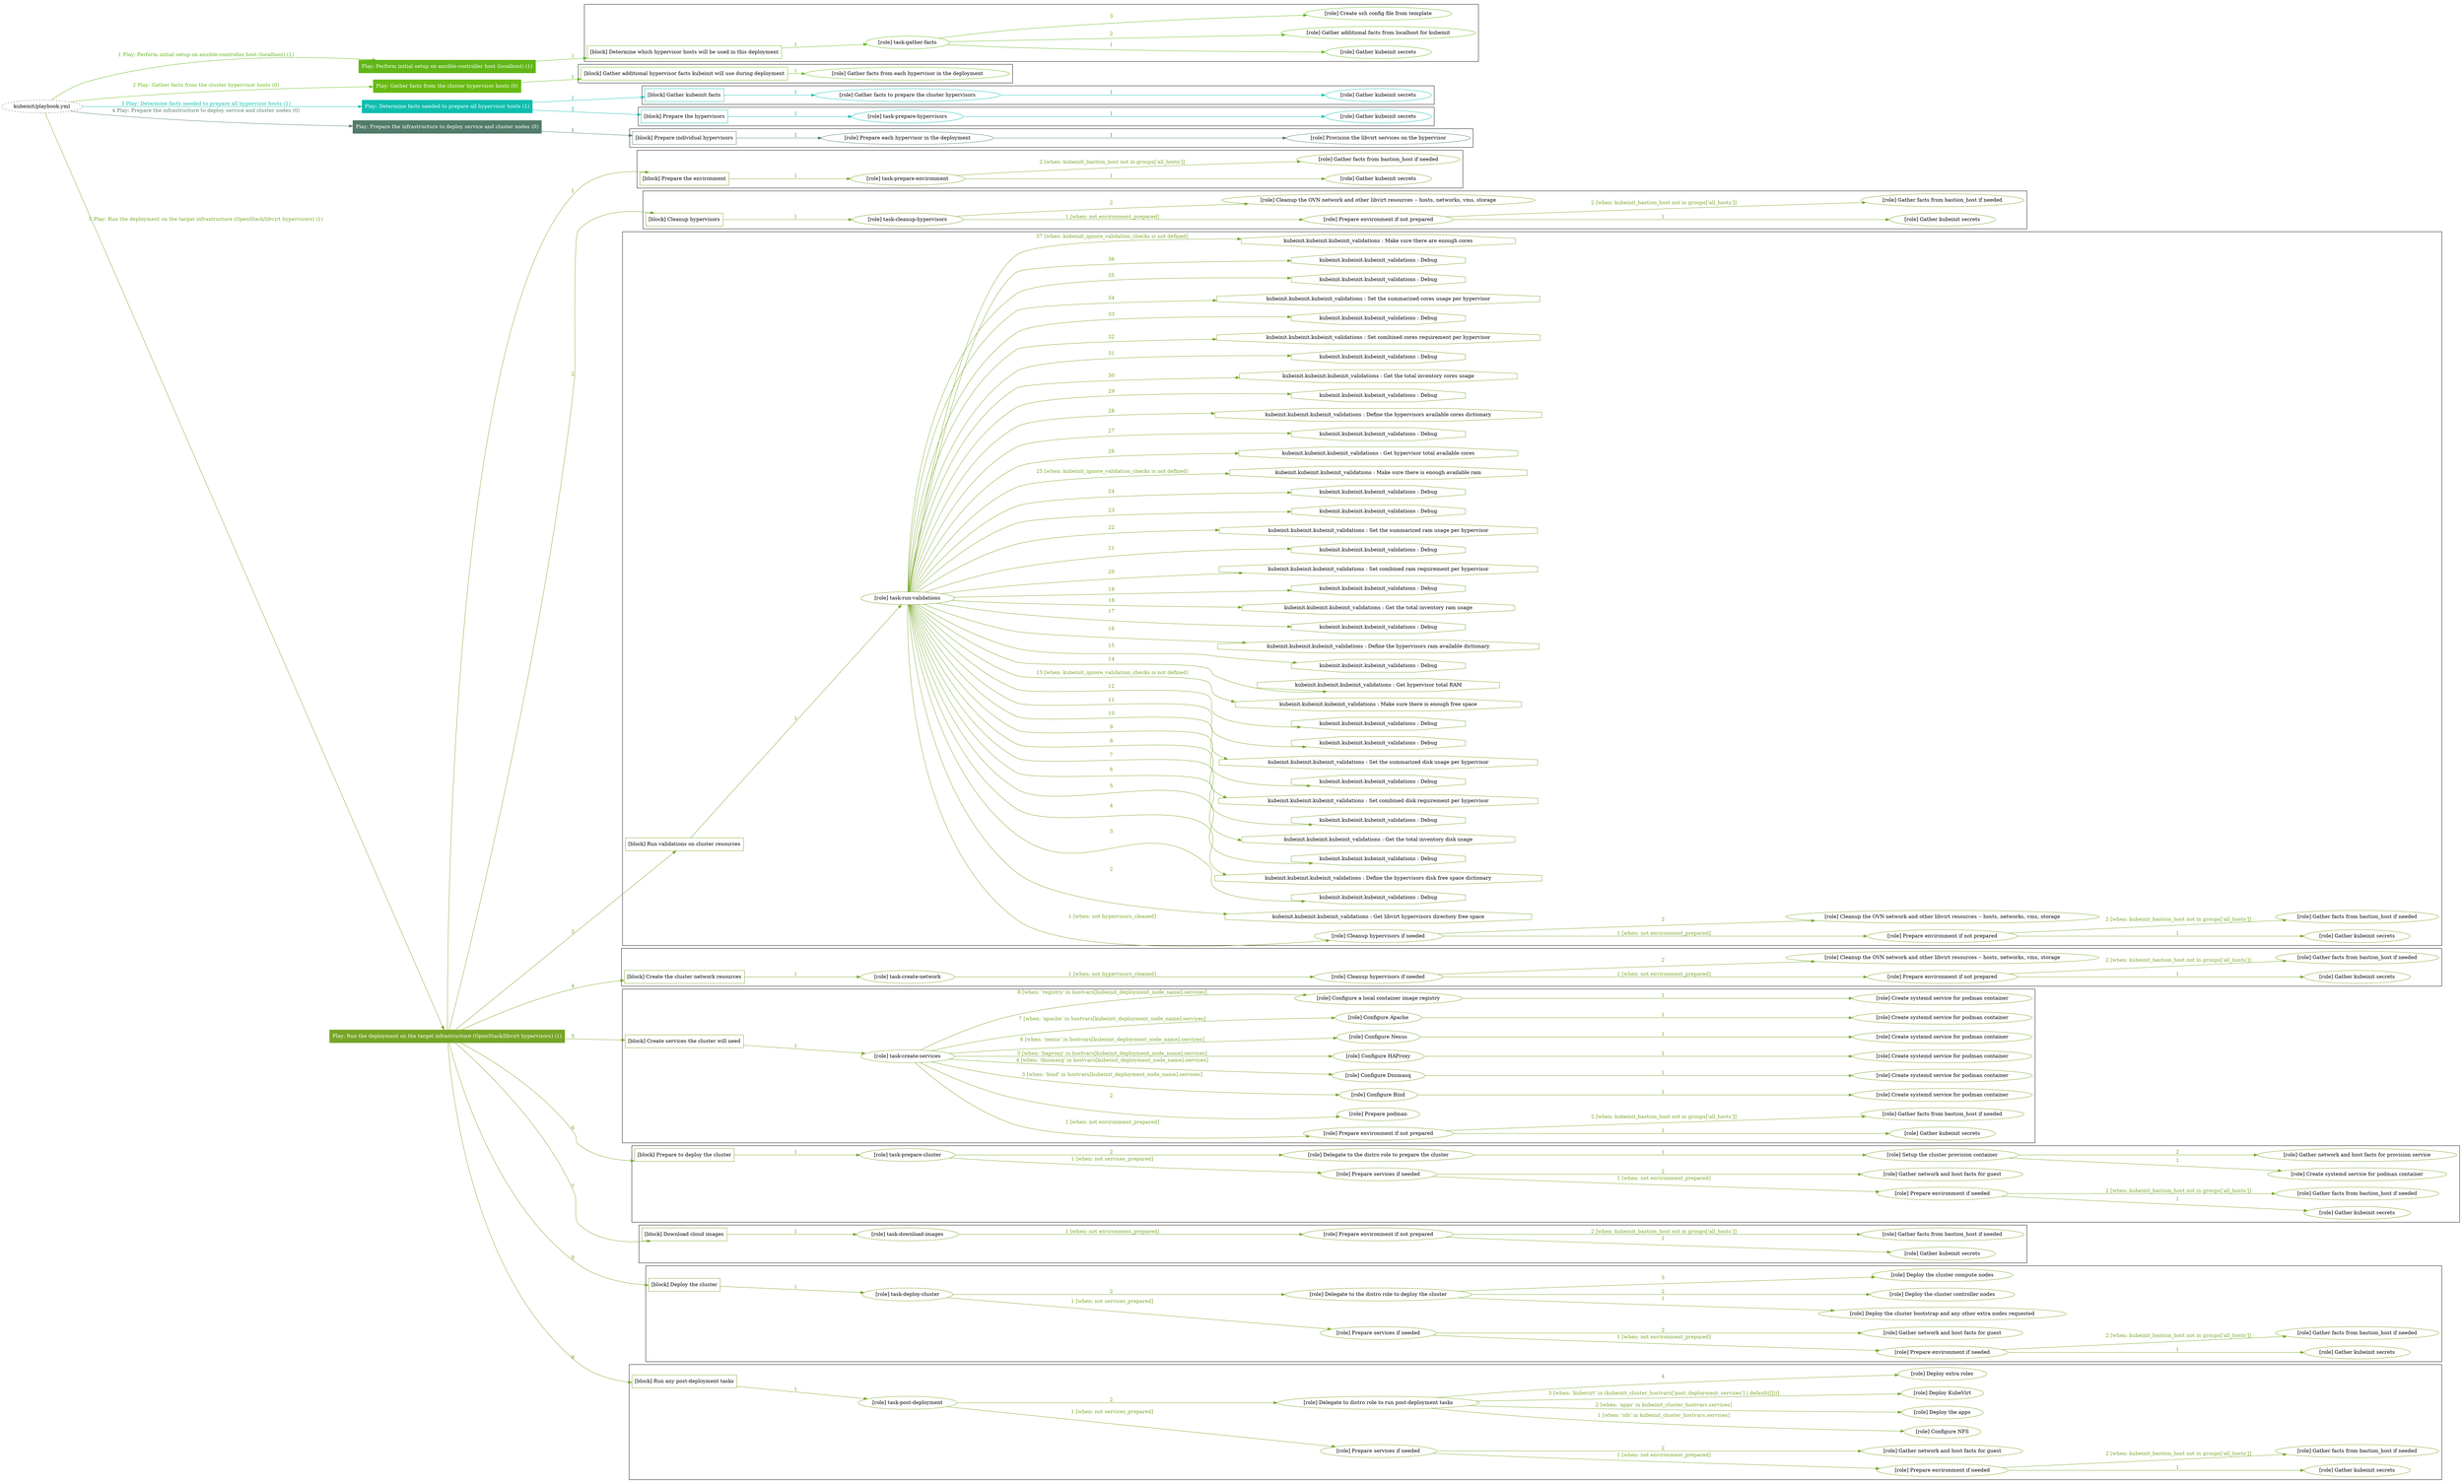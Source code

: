 digraph {
	graph [concentrate=true ordering=in rankdir=LR ratio=fill]
	edge [esep=5 sep=10]
	"kubeinit/playbook.yml" [URL="/home/runner/work/kubeinit/kubeinit/kubeinit/playbook.yml" id=playbook_32b0f70b style=dotted]
	"kubeinit/playbook.yml" -> play_ee72e627 [label="1 Play: Perform initial setup on ansible-controller host (localhost) (1)" color="#60b616" fontcolor="#60b616" id=edge_play_ee72e627 labeltooltip="1 Play: Perform initial setup on ansible-controller host (localhost) (1)" tooltip="1 Play: Perform initial setup on ansible-controller host (localhost) (1)"]
	subgraph "Play: Perform initial setup on ansible-controller host (localhost) (1)" {
		play_ee72e627 [label="Play: Perform initial setup on ansible-controller host (localhost) (1)" URL="/home/runner/work/kubeinit/kubeinit/kubeinit/playbook.yml" color="#60b616" fontcolor="#ffffff" id=play_ee72e627 shape=box style=filled tooltip=localhost]
		play_ee72e627 -> block_195866eb [label=1 color="#60b616" fontcolor="#60b616" id=edge_block_195866eb labeltooltip=1 tooltip=1]
		subgraph cluster_block_195866eb {
			block_195866eb [label="[block] Determine which hypervisor hosts will be used in this deployment" URL="/home/runner/work/kubeinit/kubeinit/kubeinit/playbook.yml" color="#60b616" id=block_195866eb labeltooltip="Determine which hypervisor hosts will be used in this deployment" shape=box tooltip="Determine which hypervisor hosts will be used in this deployment"]
			block_195866eb -> role_5d88f747 [label="1 " color="#60b616" fontcolor="#60b616" id=edge_role_5d88f747 labeltooltip="1 " tooltip="1 "]
			subgraph "task-gather-facts" {
				role_5d88f747 [label="[role] task-gather-facts" URL="/home/runner/work/kubeinit/kubeinit/kubeinit/playbook.yml" color="#60b616" id=role_5d88f747 tooltip="task-gather-facts"]
				role_5d88f747 -> role_9402c8bc [label="1 " color="#60b616" fontcolor="#60b616" id=edge_role_9402c8bc labeltooltip="1 " tooltip="1 "]
				subgraph "Gather kubeinit secrets" {
					role_9402c8bc [label="[role] Gather kubeinit secrets" URL="/home/runner/.ansible/collections/ansible_collections/kubeinit/kubeinit/roles/kubeinit_prepare/tasks/build_hypervisors_group.yml" color="#60b616" id=role_9402c8bc tooltip="Gather kubeinit secrets"]
				}
				role_5d88f747 -> role_2395a51e [label="2 " color="#60b616" fontcolor="#60b616" id=edge_role_2395a51e labeltooltip="2 " tooltip="2 "]
				subgraph "Gather additional facts from localhost for kubeinit" {
					role_2395a51e [label="[role] Gather additional facts from localhost for kubeinit" URL="/home/runner/.ansible/collections/ansible_collections/kubeinit/kubeinit/roles/kubeinit_prepare/tasks/build_hypervisors_group.yml" color="#60b616" id=role_2395a51e tooltip="Gather additional facts from localhost for kubeinit"]
				}
				role_5d88f747 -> role_20facc79 [label="3 " color="#60b616" fontcolor="#60b616" id=edge_role_20facc79 labeltooltip="3 " tooltip="3 "]
				subgraph "Create ssh config file from template" {
					role_20facc79 [label="[role] Create ssh config file from template" URL="/home/runner/.ansible/collections/ansible_collections/kubeinit/kubeinit/roles/kubeinit_prepare/tasks/build_hypervisors_group.yml" color="#60b616" id=role_20facc79 tooltip="Create ssh config file from template"]
				}
			}
		}
	}
	"kubeinit/playbook.yml" -> play_3abda5c5 [label="2 Play: Gather facts from the cluster hypervisor hosts (0)" color="#67ba12" fontcolor="#67ba12" id=edge_play_3abda5c5 labeltooltip="2 Play: Gather facts from the cluster hypervisor hosts (0)" tooltip="2 Play: Gather facts from the cluster hypervisor hosts (0)"]
	subgraph "Play: Gather facts from the cluster hypervisor hosts (0)" {
		play_3abda5c5 [label="Play: Gather facts from the cluster hypervisor hosts (0)" URL="/home/runner/work/kubeinit/kubeinit/kubeinit/playbook.yml" color="#67ba12" fontcolor="#ffffff" id=play_3abda5c5 shape=box style=filled tooltip="Play: Gather facts from the cluster hypervisor hosts (0)"]
		play_3abda5c5 -> block_48e00d91 [label=1 color="#67ba12" fontcolor="#67ba12" id=edge_block_48e00d91 labeltooltip=1 tooltip=1]
		subgraph cluster_block_48e00d91 {
			block_48e00d91 [label="[block] Gather additional hypervisor facts kubeinit will use during deployment" URL="/home/runner/work/kubeinit/kubeinit/kubeinit/playbook.yml" color="#67ba12" id=block_48e00d91 labeltooltip="Gather additional hypervisor facts kubeinit will use during deployment" shape=box tooltip="Gather additional hypervisor facts kubeinit will use during deployment"]
			block_48e00d91 -> role_d74d8a8f [label="1 " color="#67ba12" fontcolor="#67ba12" id=edge_role_d74d8a8f labeltooltip="1 " tooltip="1 "]
			subgraph "Gather facts from each hypervisor in the deployment" {
				role_d74d8a8f [label="[role] Gather facts from each hypervisor in the deployment" URL="/home/runner/work/kubeinit/kubeinit/kubeinit/playbook.yml" color="#67ba12" id=role_d74d8a8f tooltip="Gather facts from each hypervisor in the deployment"]
			}
		}
	}
	"kubeinit/playbook.yml" -> play_123112cf [label="3 Play: Determine facts needed to prepare all hypervisor hosts (1)" color="#0ebeaf" fontcolor="#0ebeaf" id=edge_play_123112cf labeltooltip="3 Play: Determine facts needed to prepare all hypervisor hosts (1)" tooltip="3 Play: Determine facts needed to prepare all hypervisor hosts (1)"]
	subgraph "Play: Determine facts needed to prepare all hypervisor hosts (1)" {
		play_123112cf [label="Play: Determine facts needed to prepare all hypervisor hosts (1)" URL="/home/runner/work/kubeinit/kubeinit/kubeinit/playbook.yml" color="#0ebeaf" fontcolor="#ffffff" id=play_123112cf shape=box style=filled tooltip=localhost]
		play_123112cf -> block_9b283ec7 [label=1 color="#0ebeaf" fontcolor="#0ebeaf" id=edge_block_9b283ec7 labeltooltip=1 tooltip=1]
		subgraph cluster_block_9b283ec7 {
			block_9b283ec7 [label="[block] Gather kubeinit facts" URL="/home/runner/work/kubeinit/kubeinit/kubeinit/playbook.yml" color="#0ebeaf" id=block_9b283ec7 labeltooltip="Gather kubeinit facts" shape=box tooltip="Gather kubeinit facts"]
			block_9b283ec7 -> role_2d6b9647 [label="1 " color="#0ebeaf" fontcolor="#0ebeaf" id=edge_role_2d6b9647 labeltooltip="1 " tooltip="1 "]
			subgraph "Gather facts to prepare the cluster hypervisors" {
				role_2d6b9647 [label="[role] Gather facts to prepare the cluster hypervisors" URL="/home/runner/work/kubeinit/kubeinit/kubeinit/playbook.yml" color="#0ebeaf" id=role_2d6b9647 tooltip="Gather facts to prepare the cluster hypervisors"]
				role_2d6b9647 -> role_d6d28164 [label="1 " color="#0ebeaf" fontcolor="#0ebeaf" id=edge_role_d6d28164 labeltooltip="1 " tooltip="1 "]
				subgraph "Gather kubeinit secrets" {
					role_d6d28164 [label="[role] Gather kubeinit secrets" URL="/home/runner/.ansible/collections/ansible_collections/kubeinit/kubeinit/roles/kubeinit_prepare/tasks/gather_kubeinit_facts.yml" color="#0ebeaf" id=role_d6d28164 tooltip="Gather kubeinit secrets"]
				}
			}
		}
		play_123112cf -> block_2c1d1f37 [label=2 color="#0ebeaf" fontcolor="#0ebeaf" id=edge_block_2c1d1f37 labeltooltip=2 tooltip=2]
		subgraph cluster_block_2c1d1f37 {
			block_2c1d1f37 [label="[block] Prepare the hypervisors" URL="/home/runner/work/kubeinit/kubeinit/kubeinit/playbook.yml" color="#0ebeaf" id=block_2c1d1f37 labeltooltip="Prepare the hypervisors" shape=box tooltip="Prepare the hypervisors"]
			block_2c1d1f37 -> role_5e07098d [label="1 " color="#0ebeaf" fontcolor="#0ebeaf" id=edge_role_5e07098d labeltooltip="1 " tooltip="1 "]
			subgraph "task-prepare-hypervisors" {
				role_5e07098d [label="[role] task-prepare-hypervisors" URL="/home/runner/work/kubeinit/kubeinit/kubeinit/playbook.yml" color="#0ebeaf" id=role_5e07098d tooltip="task-prepare-hypervisors"]
				role_5e07098d -> role_0f10d3b8 [label="1 " color="#0ebeaf" fontcolor="#0ebeaf" id=edge_role_0f10d3b8 labeltooltip="1 " tooltip="1 "]
				subgraph "Gather kubeinit secrets" {
					role_0f10d3b8 [label="[role] Gather kubeinit secrets" URL="/home/runner/.ansible/collections/ansible_collections/kubeinit/kubeinit/roles/kubeinit_prepare/tasks/gather_kubeinit_facts.yml" color="#0ebeaf" id=role_0f10d3b8 tooltip="Gather kubeinit secrets"]
				}
			}
		}
	}
	"kubeinit/playbook.yml" -> play_598d13cc [label="4 Play: Prepare the infrastructure to deploy service and cluster nodes (0)" color="#517b6a" fontcolor="#517b6a" id=edge_play_598d13cc labeltooltip="4 Play: Prepare the infrastructure to deploy service and cluster nodes (0)" tooltip="4 Play: Prepare the infrastructure to deploy service and cluster nodes (0)"]
	subgraph "Play: Prepare the infrastructure to deploy service and cluster nodes (0)" {
		play_598d13cc [label="Play: Prepare the infrastructure to deploy service and cluster nodes (0)" URL="/home/runner/work/kubeinit/kubeinit/kubeinit/playbook.yml" color="#517b6a" fontcolor="#ffffff" id=play_598d13cc shape=box style=filled tooltip="Play: Prepare the infrastructure to deploy service and cluster nodes (0)"]
		play_598d13cc -> block_8705ec58 [label=1 color="#517b6a" fontcolor="#517b6a" id=edge_block_8705ec58 labeltooltip=1 tooltip=1]
		subgraph cluster_block_8705ec58 {
			block_8705ec58 [label="[block] Prepare individual hypervisors" URL="/home/runner/work/kubeinit/kubeinit/kubeinit/playbook.yml" color="#517b6a" id=block_8705ec58 labeltooltip="Prepare individual hypervisors" shape=box tooltip="Prepare individual hypervisors"]
			block_8705ec58 -> role_614a16ae [label="1 " color="#517b6a" fontcolor="#517b6a" id=edge_role_614a16ae labeltooltip="1 " tooltip="1 "]
			subgraph "Prepare each hypervisor in the deployment" {
				role_614a16ae [label="[role] Prepare each hypervisor in the deployment" URL="/home/runner/work/kubeinit/kubeinit/kubeinit/playbook.yml" color="#517b6a" id=role_614a16ae tooltip="Prepare each hypervisor in the deployment"]
				role_614a16ae -> role_0bffa81b [label="1 " color="#517b6a" fontcolor="#517b6a" id=edge_role_0bffa81b labeltooltip="1 " tooltip="1 "]
				subgraph "Provision the libvirt services on the hypervisor" {
					role_0bffa81b [label="[role] Provision the libvirt services on the hypervisor" URL="/home/runner/.ansible/collections/ansible_collections/kubeinit/kubeinit/roles/kubeinit_prepare/tasks/prepare_hypervisor.yml" color="#517b6a" id=role_0bffa81b tooltip="Provision the libvirt services on the hypervisor"]
				}
			}
		}
	}
	"kubeinit/playbook.yml" -> play_2b3cb538 [label="5 Play: Run the deployment on the target infrastructure (OpenStack/libvirt hypervisors) (1)" color="#77a527" fontcolor="#77a527" id=edge_play_2b3cb538 labeltooltip="5 Play: Run the deployment on the target infrastructure (OpenStack/libvirt hypervisors) (1)" tooltip="5 Play: Run the deployment on the target infrastructure (OpenStack/libvirt hypervisors) (1)"]
	subgraph "Play: Run the deployment on the target infrastructure (OpenStack/libvirt hypervisors) (1)" {
		play_2b3cb538 [label="Play: Run the deployment on the target infrastructure (OpenStack/libvirt hypervisors) (1)" URL="/home/runner/work/kubeinit/kubeinit/kubeinit/playbook.yml" color="#77a527" fontcolor="#ffffff" id=play_2b3cb538 shape=box style=filled tooltip=localhost]
		play_2b3cb538 -> block_50c84f80 [label=1 color="#77a527" fontcolor="#77a527" id=edge_block_50c84f80 labeltooltip=1 tooltip=1]
		subgraph cluster_block_50c84f80 {
			block_50c84f80 [label="[block] Prepare the environment" URL="/home/runner/work/kubeinit/kubeinit/kubeinit/playbook.yml" color="#77a527" id=block_50c84f80 labeltooltip="Prepare the environment" shape=box tooltip="Prepare the environment"]
			block_50c84f80 -> role_f64ebdb1 [label="1 " color="#77a527" fontcolor="#77a527" id=edge_role_f64ebdb1 labeltooltip="1 " tooltip="1 "]
			subgraph "task-prepare-environment" {
				role_f64ebdb1 [label="[role] task-prepare-environment" URL="/home/runner/work/kubeinit/kubeinit/kubeinit/playbook.yml" color="#77a527" id=role_f64ebdb1 tooltip="task-prepare-environment"]
				role_f64ebdb1 -> role_601c96bc [label="1 " color="#77a527" fontcolor="#77a527" id=edge_role_601c96bc labeltooltip="1 " tooltip="1 "]
				subgraph "Gather kubeinit secrets" {
					role_601c96bc [label="[role] Gather kubeinit secrets" URL="/home/runner/.ansible/collections/ansible_collections/kubeinit/kubeinit/roles/kubeinit_prepare/tasks/gather_kubeinit_facts.yml" color="#77a527" id=role_601c96bc tooltip="Gather kubeinit secrets"]
				}
				role_f64ebdb1 -> role_5e684fe0 [label="2 [when: kubeinit_bastion_host not in groups['all_hosts']]" color="#77a527" fontcolor="#77a527" id=edge_role_5e684fe0 labeltooltip="2 [when: kubeinit_bastion_host not in groups['all_hosts']]" tooltip="2 [when: kubeinit_bastion_host not in groups['all_hosts']]"]
				subgraph "Gather facts from bastion_host if needed" {
					role_5e684fe0 [label="[role] Gather facts from bastion_host if needed" URL="/home/runner/.ansible/collections/ansible_collections/kubeinit/kubeinit/roles/kubeinit_prepare/tasks/main.yml" color="#77a527" id=role_5e684fe0 tooltip="Gather facts from bastion_host if needed"]
				}
			}
		}
		play_2b3cb538 -> block_42ac0048 [label=2 color="#77a527" fontcolor="#77a527" id=edge_block_42ac0048 labeltooltip=2 tooltip=2]
		subgraph cluster_block_42ac0048 {
			block_42ac0048 [label="[block] Cleanup hypervisors" URL="/home/runner/work/kubeinit/kubeinit/kubeinit/playbook.yml" color="#77a527" id=block_42ac0048 labeltooltip="Cleanup hypervisors" shape=box tooltip="Cleanup hypervisors"]
			block_42ac0048 -> role_4bbfeb10 [label="1 " color="#77a527" fontcolor="#77a527" id=edge_role_4bbfeb10 labeltooltip="1 " tooltip="1 "]
			subgraph "task-cleanup-hypervisors" {
				role_4bbfeb10 [label="[role] task-cleanup-hypervisors" URL="/home/runner/work/kubeinit/kubeinit/kubeinit/playbook.yml" color="#77a527" id=role_4bbfeb10 tooltip="task-cleanup-hypervisors"]
				role_4bbfeb10 -> role_ce13f859 [label="1 [when: not environment_prepared]" color="#77a527" fontcolor="#77a527" id=edge_role_ce13f859 labeltooltip="1 [when: not environment_prepared]" tooltip="1 [when: not environment_prepared]"]
				subgraph "Prepare environment if not prepared" {
					role_ce13f859 [label="[role] Prepare environment if not prepared" URL="/home/runner/.ansible/collections/ansible_collections/kubeinit/kubeinit/roles/kubeinit_libvirt/tasks/cleanup_hypervisors.yml" color="#77a527" id=role_ce13f859 tooltip="Prepare environment if not prepared"]
					role_ce13f859 -> role_f0156ae8 [label="1 " color="#77a527" fontcolor="#77a527" id=edge_role_f0156ae8 labeltooltip="1 " tooltip="1 "]
					subgraph "Gather kubeinit secrets" {
						role_f0156ae8 [label="[role] Gather kubeinit secrets" URL="/home/runner/.ansible/collections/ansible_collections/kubeinit/kubeinit/roles/kubeinit_prepare/tasks/gather_kubeinit_facts.yml" color="#77a527" id=role_f0156ae8 tooltip="Gather kubeinit secrets"]
					}
					role_ce13f859 -> role_6089ca70 [label="2 [when: kubeinit_bastion_host not in groups['all_hosts']]" color="#77a527" fontcolor="#77a527" id=edge_role_6089ca70 labeltooltip="2 [when: kubeinit_bastion_host not in groups['all_hosts']]" tooltip="2 [when: kubeinit_bastion_host not in groups['all_hosts']]"]
					subgraph "Gather facts from bastion_host if needed" {
						role_6089ca70 [label="[role] Gather facts from bastion_host if needed" URL="/home/runner/.ansible/collections/ansible_collections/kubeinit/kubeinit/roles/kubeinit_prepare/tasks/main.yml" color="#77a527" id=role_6089ca70 tooltip="Gather facts from bastion_host if needed"]
					}
				}
				role_4bbfeb10 -> role_87b16a79 [label="2 " color="#77a527" fontcolor="#77a527" id=edge_role_87b16a79 labeltooltip="2 " tooltip="2 "]
				subgraph "Cleanup the OVN network and other libvirt resources -- hosts, networks, vms, storage" {
					role_87b16a79 [label="[role] Cleanup the OVN network and other libvirt resources -- hosts, networks, vms, storage" URL="/home/runner/.ansible/collections/ansible_collections/kubeinit/kubeinit/roles/kubeinit_libvirt/tasks/cleanup_hypervisors.yml" color="#77a527" id=role_87b16a79 tooltip="Cleanup the OVN network and other libvirt resources -- hosts, networks, vms, storage"]
				}
			}
		}
		play_2b3cb538 -> block_24a52c37 [label=3 color="#77a527" fontcolor="#77a527" id=edge_block_24a52c37 labeltooltip=3 tooltip=3]
		subgraph cluster_block_24a52c37 {
			block_24a52c37 [label="[block] Run validations on cluster resources" URL="/home/runner/work/kubeinit/kubeinit/kubeinit/playbook.yml" color="#77a527" id=block_24a52c37 labeltooltip="Run validations on cluster resources" shape=box tooltip="Run validations on cluster resources"]
			block_24a52c37 -> role_36217162 [label="1 " color="#77a527" fontcolor="#77a527" id=edge_role_36217162 labeltooltip="1 " tooltip="1 "]
			subgraph "task-run-validations" {
				role_36217162 [label="[role] task-run-validations" URL="/home/runner/work/kubeinit/kubeinit/kubeinit/playbook.yml" color="#77a527" id=role_36217162 tooltip="task-run-validations"]
				role_36217162 -> role_ce7d66fa [label="1 [when: not hypervisors_cleaned]" color="#77a527" fontcolor="#77a527" id=edge_role_ce7d66fa labeltooltip="1 [when: not hypervisors_cleaned]" tooltip="1 [when: not hypervisors_cleaned]"]
				subgraph "Cleanup hypervisors if needed" {
					role_ce7d66fa [label="[role] Cleanup hypervisors if needed" URL="/home/runner/.ansible/collections/ansible_collections/kubeinit/kubeinit/roles/kubeinit_validations/tasks/main.yml" color="#77a527" id=role_ce7d66fa tooltip="Cleanup hypervisors if needed"]
					role_ce7d66fa -> role_a214ebe2 [label="1 [when: not environment_prepared]" color="#77a527" fontcolor="#77a527" id=edge_role_a214ebe2 labeltooltip="1 [when: not environment_prepared]" tooltip="1 [when: not environment_prepared]"]
					subgraph "Prepare environment if not prepared" {
						role_a214ebe2 [label="[role] Prepare environment if not prepared" URL="/home/runner/.ansible/collections/ansible_collections/kubeinit/kubeinit/roles/kubeinit_libvirt/tasks/cleanup_hypervisors.yml" color="#77a527" id=role_a214ebe2 tooltip="Prepare environment if not prepared"]
						role_a214ebe2 -> role_9288057c [label="1 " color="#77a527" fontcolor="#77a527" id=edge_role_9288057c labeltooltip="1 " tooltip="1 "]
						subgraph "Gather kubeinit secrets" {
							role_9288057c [label="[role] Gather kubeinit secrets" URL="/home/runner/.ansible/collections/ansible_collections/kubeinit/kubeinit/roles/kubeinit_prepare/tasks/gather_kubeinit_facts.yml" color="#77a527" id=role_9288057c tooltip="Gather kubeinit secrets"]
						}
						role_a214ebe2 -> role_22c1b97a [label="2 [when: kubeinit_bastion_host not in groups['all_hosts']]" color="#77a527" fontcolor="#77a527" id=edge_role_22c1b97a labeltooltip="2 [when: kubeinit_bastion_host not in groups['all_hosts']]" tooltip="2 [when: kubeinit_bastion_host not in groups['all_hosts']]"]
						subgraph "Gather facts from bastion_host if needed" {
							role_22c1b97a [label="[role] Gather facts from bastion_host if needed" URL="/home/runner/.ansible/collections/ansible_collections/kubeinit/kubeinit/roles/kubeinit_prepare/tasks/main.yml" color="#77a527" id=role_22c1b97a tooltip="Gather facts from bastion_host if needed"]
						}
					}
					role_ce7d66fa -> role_7dc10c43 [label="2 " color="#77a527" fontcolor="#77a527" id=edge_role_7dc10c43 labeltooltip="2 " tooltip="2 "]
					subgraph "Cleanup the OVN network and other libvirt resources -- hosts, networks, vms, storage" {
						role_7dc10c43 [label="[role] Cleanup the OVN network and other libvirt resources -- hosts, networks, vms, storage" URL="/home/runner/.ansible/collections/ansible_collections/kubeinit/kubeinit/roles/kubeinit_libvirt/tasks/cleanup_hypervisors.yml" color="#77a527" id=role_7dc10c43 tooltip="Cleanup the OVN network and other libvirt resources -- hosts, networks, vms, storage"]
					}
				}
				task_afeb045d [label="kubeinit.kubeinit.kubeinit_validations : Get libvirt hypervisors directory free space" URL="/home/runner/.ansible/collections/ansible_collections/kubeinit/kubeinit/roles/kubeinit_validations/tasks/10_libvirt_free_space.yml" color="#77a527" id=task_afeb045d shape=octagon tooltip="kubeinit.kubeinit.kubeinit_validations : Get libvirt hypervisors directory free space"]
				role_36217162 -> task_afeb045d [label="2 " color="#77a527" fontcolor="#77a527" id=edge_task_afeb045d labeltooltip="2 " tooltip="2 "]
				task_ff333777 [label="kubeinit.kubeinit.kubeinit_validations : Debug" URL="/home/runner/.ansible/collections/ansible_collections/kubeinit/kubeinit/roles/kubeinit_validations/tasks/10_libvirt_free_space.yml" color="#77a527" id=task_ff333777 shape=octagon tooltip="kubeinit.kubeinit.kubeinit_validations : Debug"]
				role_36217162 -> task_ff333777 [label="3 " color="#77a527" fontcolor="#77a527" id=edge_task_ff333777 labeltooltip="3 " tooltip="3 "]
				task_f705a189 [label="kubeinit.kubeinit.kubeinit_validations : Define the hypervisors disk free space dictionary" URL="/home/runner/.ansible/collections/ansible_collections/kubeinit/kubeinit/roles/kubeinit_validations/tasks/10_libvirt_free_space.yml" color="#77a527" id=task_f705a189 shape=octagon tooltip="kubeinit.kubeinit.kubeinit_validations : Define the hypervisors disk free space dictionary"]
				role_36217162 -> task_f705a189 [label="4 " color="#77a527" fontcolor="#77a527" id=edge_task_f705a189 labeltooltip="4 " tooltip="4 "]
				task_6497087d [label="kubeinit.kubeinit.kubeinit_validations : Debug" URL="/home/runner/.ansible/collections/ansible_collections/kubeinit/kubeinit/roles/kubeinit_validations/tasks/10_libvirt_free_space.yml" color="#77a527" id=task_6497087d shape=octagon tooltip="kubeinit.kubeinit.kubeinit_validations : Debug"]
				role_36217162 -> task_6497087d [label="5 " color="#77a527" fontcolor="#77a527" id=edge_task_6497087d labeltooltip="5 " tooltip="5 "]
				task_5fb4eb25 [label="kubeinit.kubeinit.kubeinit_validations : Get the total inventory disk usage" URL="/home/runner/.ansible/collections/ansible_collections/kubeinit/kubeinit/roles/kubeinit_validations/tasks/10_libvirt_free_space.yml" color="#77a527" id=task_5fb4eb25 shape=octagon tooltip="kubeinit.kubeinit.kubeinit_validations : Get the total inventory disk usage"]
				role_36217162 -> task_5fb4eb25 [label="6 " color="#77a527" fontcolor="#77a527" id=edge_task_5fb4eb25 labeltooltip="6 " tooltip="6 "]
				task_502eb388 [label="kubeinit.kubeinit.kubeinit_validations : Debug" URL="/home/runner/.ansible/collections/ansible_collections/kubeinit/kubeinit/roles/kubeinit_validations/tasks/10_libvirt_free_space.yml" color="#77a527" id=task_502eb388 shape=octagon tooltip="kubeinit.kubeinit.kubeinit_validations : Debug"]
				role_36217162 -> task_502eb388 [label="7 " color="#77a527" fontcolor="#77a527" id=edge_task_502eb388 labeltooltip="7 " tooltip="7 "]
				task_b35e032a [label="kubeinit.kubeinit.kubeinit_validations : Set combined disk requirement per hypervisor" URL="/home/runner/.ansible/collections/ansible_collections/kubeinit/kubeinit/roles/kubeinit_validations/tasks/10_libvirt_free_space.yml" color="#77a527" id=task_b35e032a shape=octagon tooltip="kubeinit.kubeinit.kubeinit_validations : Set combined disk requirement per hypervisor"]
				role_36217162 -> task_b35e032a [label="8 " color="#77a527" fontcolor="#77a527" id=edge_task_b35e032a labeltooltip="8 " tooltip="8 "]
				task_8222fc01 [label="kubeinit.kubeinit.kubeinit_validations : Debug" URL="/home/runner/.ansible/collections/ansible_collections/kubeinit/kubeinit/roles/kubeinit_validations/tasks/10_libvirt_free_space.yml" color="#77a527" id=task_8222fc01 shape=octagon tooltip="kubeinit.kubeinit.kubeinit_validations : Debug"]
				role_36217162 -> task_8222fc01 [label="9 " color="#77a527" fontcolor="#77a527" id=edge_task_8222fc01 labeltooltip="9 " tooltip="9 "]
				task_74828413 [label="kubeinit.kubeinit.kubeinit_validations : Set the summarized disk usage per hypervisor" URL="/home/runner/.ansible/collections/ansible_collections/kubeinit/kubeinit/roles/kubeinit_validations/tasks/10_libvirt_free_space.yml" color="#77a527" id=task_74828413 shape=octagon tooltip="kubeinit.kubeinit.kubeinit_validations : Set the summarized disk usage per hypervisor"]
				role_36217162 -> task_74828413 [label="10 " color="#77a527" fontcolor="#77a527" id=edge_task_74828413 labeltooltip="10 " tooltip="10 "]
				task_680f4eda [label="kubeinit.kubeinit.kubeinit_validations : Debug" URL="/home/runner/.ansible/collections/ansible_collections/kubeinit/kubeinit/roles/kubeinit_validations/tasks/10_libvirt_free_space.yml" color="#77a527" id=task_680f4eda shape=octagon tooltip="kubeinit.kubeinit.kubeinit_validations : Debug"]
				role_36217162 -> task_680f4eda [label="11 " color="#77a527" fontcolor="#77a527" id=edge_task_680f4eda labeltooltip="11 " tooltip="11 "]
				task_e210b8e1 [label="kubeinit.kubeinit.kubeinit_validations : Debug" URL="/home/runner/.ansible/collections/ansible_collections/kubeinit/kubeinit/roles/kubeinit_validations/tasks/10_libvirt_free_space.yml" color="#77a527" id=task_e210b8e1 shape=octagon tooltip="kubeinit.kubeinit.kubeinit_validations : Debug"]
				role_36217162 -> task_e210b8e1 [label="12 " color="#77a527" fontcolor="#77a527" id=edge_task_e210b8e1 labeltooltip="12 " tooltip="12 "]
				task_a94e4ac8 [label="kubeinit.kubeinit.kubeinit_validations : Make sure there is enough free space" URL="/home/runner/.ansible/collections/ansible_collections/kubeinit/kubeinit/roles/kubeinit_validations/tasks/10_libvirt_free_space.yml" color="#77a527" id=task_a94e4ac8 shape=octagon tooltip="kubeinit.kubeinit.kubeinit_validations : Make sure there is enough free space"]
				role_36217162 -> task_a94e4ac8 [label="13 [when: kubeinit_ignore_validation_checks is not defined]" color="#77a527" fontcolor="#77a527" id=edge_task_a94e4ac8 labeltooltip="13 [when: kubeinit_ignore_validation_checks is not defined]" tooltip="13 [when: kubeinit_ignore_validation_checks is not defined]"]
				task_db6a2231 [label="kubeinit.kubeinit.kubeinit_validations : Get hypervisor total RAM" URL="/home/runner/.ansible/collections/ansible_collections/kubeinit/kubeinit/roles/kubeinit_validations/tasks/20_libvirt_available_ram.yml" color="#77a527" id=task_db6a2231 shape=octagon tooltip="kubeinit.kubeinit.kubeinit_validations : Get hypervisor total RAM"]
				role_36217162 -> task_db6a2231 [label="14 " color="#77a527" fontcolor="#77a527" id=edge_task_db6a2231 labeltooltip="14 " tooltip="14 "]
				task_c62230a8 [label="kubeinit.kubeinit.kubeinit_validations : Debug" URL="/home/runner/.ansible/collections/ansible_collections/kubeinit/kubeinit/roles/kubeinit_validations/tasks/20_libvirt_available_ram.yml" color="#77a527" id=task_c62230a8 shape=octagon tooltip="kubeinit.kubeinit.kubeinit_validations : Debug"]
				role_36217162 -> task_c62230a8 [label="15 " color="#77a527" fontcolor="#77a527" id=edge_task_c62230a8 labeltooltip="15 " tooltip="15 "]
				task_4feecd63 [label="kubeinit.kubeinit.kubeinit_validations : Define the hypervisors ram available dictionary" URL="/home/runner/.ansible/collections/ansible_collections/kubeinit/kubeinit/roles/kubeinit_validations/tasks/20_libvirt_available_ram.yml" color="#77a527" id=task_4feecd63 shape=octagon tooltip="kubeinit.kubeinit.kubeinit_validations : Define the hypervisors ram available dictionary"]
				role_36217162 -> task_4feecd63 [label="16 " color="#77a527" fontcolor="#77a527" id=edge_task_4feecd63 labeltooltip="16 " tooltip="16 "]
				task_370b2240 [label="kubeinit.kubeinit.kubeinit_validations : Debug" URL="/home/runner/.ansible/collections/ansible_collections/kubeinit/kubeinit/roles/kubeinit_validations/tasks/20_libvirt_available_ram.yml" color="#77a527" id=task_370b2240 shape=octagon tooltip="kubeinit.kubeinit.kubeinit_validations : Debug"]
				role_36217162 -> task_370b2240 [label="17 " color="#77a527" fontcolor="#77a527" id=edge_task_370b2240 labeltooltip="17 " tooltip="17 "]
				task_32101335 [label="kubeinit.kubeinit.kubeinit_validations : Get the total inventory ram usage" URL="/home/runner/.ansible/collections/ansible_collections/kubeinit/kubeinit/roles/kubeinit_validations/tasks/20_libvirt_available_ram.yml" color="#77a527" id=task_32101335 shape=octagon tooltip="kubeinit.kubeinit.kubeinit_validations : Get the total inventory ram usage"]
				role_36217162 -> task_32101335 [label="18 " color="#77a527" fontcolor="#77a527" id=edge_task_32101335 labeltooltip="18 " tooltip="18 "]
				task_a8fb4a9a [label="kubeinit.kubeinit.kubeinit_validations : Debug" URL="/home/runner/.ansible/collections/ansible_collections/kubeinit/kubeinit/roles/kubeinit_validations/tasks/20_libvirt_available_ram.yml" color="#77a527" id=task_a8fb4a9a shape=octagon tooltip="kubeinit.kubeinit.kubeinit_validations : Debug"]
				role_36217162 -> task_a8fb4a9a [label="19 " color="#77a527" fontcolor="#77a527" id=edge_task_a8fb4a9a labeltooltip="19 " tooltip="19 "]
				task_68198ada [label="kubeinit.kubeinit.kubeinit_validations : Set combined ram requirement per hypervisor" URL="/home/runner/.ansible/collections/ansible_collections/kubeinit/kubeinit/roles/kubeinit_validations/tasks/20_libvirt_available_ram.yml" color="#77a527" id=task_68198ada shape=octagon tooltip="kubeinit.kubeinit.kubeinit_validations : Set combined ram requirement per hypervisor"]
				role_36217162 -> task_68198ada [label="20 " color="#77a527" fontcolor="#77a527" id=edge_task_68198ada labeltooltip="20 " tooltip="20 "]
				task_4b4318d9 [label="kubeinit.kubeinit.kubeinit_validations : Debug" URL="/home/runner/.ansible/collections/ansible_collections/kubeinit/kubeinit/roles/kubeinit_validations/tasks/20_libvirt_available_ram.yml" color="#77a527" id=task_4b4318d9 shape=octagon tooltip="kubeinit.kubeinit.kubeinit_validations : Debug"]
				role_36217162 -> task_4b4318d9 [label="21 " color="#77a527" fontcolor="#77a527" id=edge_task_4b4318d9 labeltooltip="21 " tooltip="21 "]
				task_7440c096 [label="kubeinit.kubeinit.kubeinit_validations : Set the summarized ram usage per hypervisor" URL="/home/runner/.ansible/collections/ansible_collections/kubeinit/kubeinit/roles/kubeinit_validations/tasks/20_libvirt_available_ram.yml" color="#77a527" id=task_7440c096 shape=octagon tooltip="kubeinit.kubeinit.kubeinit_validations : Set the summarized ram usage per hypervisor"]
				role_36217162 -> task_7440c096 [label="22 " color="#77a527" fontcolor="#77a527" id=edge_task_7440c096 labeltooltip="22 " tooltip="22 "]
				task_79a921d9 [label="kubeinit.kubeinit.kubeinit_validations : Debug" URL="/home/runner/.ansible/collections/ansible_collections/kubeinit/kubeinit/roles/kubeinit_validations/tasks/20_libvirt_available_ram.yml" color="#77a527" id=task_79a921d9 shape=octagon tooltip="kubeinit.kubeinit.kubeinit_validations : Debug"]
				role_36217162 -> task_79a921d9 [label="23 " color="#77a527" fontcolor="#77a527" id=edge_task_79a921d9 labeltooltip="23 " tooltip="23 "]
				task_59aa3391 [label="kubeinit.kubeinit.kubeinit_validations : Debug" URL="/home/runner/.ansible/collections/ansible_collections/kubeinit/kubeinit/roles/kubeinit_validations/tasks/20_libvirt_available_ram.yml" color="#77a527" id=task_59aa3391 shape=octagon tooltip="kubeinit.kubeinit.kubeinit_validations : Debug"]
				role_36217162 -> task_59aa3391 [label="24 " color="#77a527" fontcolor="#77a527" id=edge_task_59aa3391 labeltooltip="24 " tooltip="24 "]
				task_13a65df1 [label="kubeinit.kubeinit.kubeinit_validations : Make sure there is enough available ram" URL="/home/runner/.ansible/collections/ansible_collections/kubeinit/kubeinit/roles/kubeinit_validations/tasks/20_libvirt_available_ram.yml" color="#77a527" id=task_13a65df1 shape=octagon tooltip="kubeinit.kubeinit.kubeinit_validations : Make sure there is enough available ram"]
				role_36217162 -> task_13a65df1 [label="25 [when: kubeinit_ignore_validation_checks is not defined]" color="#77a527" fontcolor="#77a527" id=edge_task_13a65df1 labeltooltip="25 [when: kubeinit_ignore_validation_checks is not defined]" tooltip="25 [when: kubeinit_ignore_validation_checks is not defined]"]
				task_3ae02c96 [label="kubeinit.kubeinit.kubeinit_validations : Get hypervisor total available cores" URL="/home/runner/.ansible/collections/ansible_collections/kubeinit/kubeinit/roles/kubeinit_validations/tasks/30_libvirt_check_cpu_cores.yml" color="#77a527" id=task_3ae02c96 shape=octagon tooltip="kubeinit.kubeinit.kubeinit_validations : Get hypervisor total available cores"]
				role_36217162 -> task_3ae02c96 [label="26 " color="#77a527" fontcolor="#77a527" id=edge_task_3ae02c96 labeltooltip="26 " tooltip="26 "]
				task_e7e30b7c [label="kubeinit.kubeinit.kubeinit_validations : Debug" URL="/home/runner/.ansible/collections/ansible_collections/kubeinit/kubeinit/roles/kubeinit_validations/tasks/30_libvirt_check_cpu_cores.yml" color="#77a527" id=task_e7e30b7c shape=octagon tooltip="kubeinit.kubeinit.kubeinit_validations : Debug"]
				role_36217162 -> task_e7e30b7c [label="27 " color="#77a527" fontcolor="#77a527" id=edge_task_e7e30b7c labeltooltip="27 " tooltip="27 "]
				task_62f25009 [label="kubeinit.kubeinit.kubeinit_validations : Define the hypervisors available cores dictionary" URL="/home/runner/.ansible/collections/ansible_collections/kubeinit/kubeinit/roles/kubeinit_validations/tasks/30_libvirt_check_cpu_cores.yml" color="#77a527" id=task_62f25009 shape=octagon tooltip="kubeinit.kubeinit.kubeinit_validations : Define the hypervisors available cores dictionary"]
				role_36217162 -> task_62f25009 [label="28 " color="#77a527" fontcolor="#77a527" id=edge_task_62f25009 labeltooltip="28 " tooltip="28 "]
				task_27d9be1d [label="kubeinit.kubeinit.kubeinit_validations : Debug" URL="/home/runner/.ansible/collections/ansible_collections/kubeinit/kubeinit/roles/kubeinit_validations/tasks/30_libvirt_check_cpu_cores.yml" color="#77a527" id=task_27d9be1d shape=octagon tooltip="kubeinit.kubeinit.kubeinit_validations : Debug"]
				role_36217162 -> task_27d9be1d [label="29 " color="#77a527" fontcolor="#77a527" id=edge_task_27d9be1d labeltooltip="29 " tooltip="29 "]
				task_6540ec1c [label="kubeinit.kubeinit.kubeinit_validations : Get the total inventory cores usage" URL="/home/runner/.ansible/collections/ansible_collections/kubeinit/kubeinit/roles/kubeinit_validations/tasks/30_libvirt_check_cpu_cores.yml" color="#77a527" id=task_6540ec1c shape=octagon tooltip="kubeinit.kubeinit.kubeinit_validations : Get the total inventory cores usage"]
				role_36217162 -> task_6540ec1c [label="30 " color="#77a527" fontcolor="#77a527" id=edge_task_6540ec1c labeltooltip="30 " tooltip="30 "]
				task_e0cf5686 [label="kubeinit.kubeinit.kubeinit_validations : Debug" URL="/home/runner/.ansible/collections/ansible_collections/kubeinit/kubeinit/roles/kubeinit_validations/tasks/30_libvirt_check_cpu_cores.yml" color="#77a527" id=task_e0cf5686 shape=octagon tooltip="kubeinit.kubeinit.kubeinit_validations : Debug"]
				role_36217162 -> task_e0cf5686 [label="31 " color="#77a527" fontcolor="#77a527" id=edge_task_e0cf5686 labeltooltip="31 " tooltip="31 "]
				task_2c6dbffa [label="kubeinit.kubeinit.kubeinit_validations : Set combined cores requirement per hypervisor" URL="/home/runner/.ansible/collections/ansible_collections/kubeinit/kubeinit/roles/kubeinit_validations/tasks/30_libvirt_check_cpu_cores.yml" color="#77a527" id=task_2c6dbffa shape=octagon tooltip="kubeinit.kubeinit.kubeinit_validations : Set combined cores requirement per hypervisor"]
				role_36217162 -> task_2c6dbffa [label="32 " color="#77a527" fontcolor="#77a527" id=edge_task_2c6dbffa labeltooltip="32 " tooltip="32 "]
				task_a702725e [label="kubeinit.kubeinit.kubeinit_validations : Debug" URL="/home/runner/.ansible/collections/ansible_collections/kubeinit/kubeinit/roles/kubeinit_validations/tasks/30_libvirt_check_cpu_cores.yml" color="#77a527" id=task_a702725e shape=octagon tooltip="kubeinit.kubeinit.kubeinit_validations : Debug"]
				role_36217162 -> task_a702725e [label="33 " color="#77a527" fontcolor="#77a527" id=edge_task_a702725e labeltooltip="33 " tooltip="33 "]
				task_c61ee093 [label="kubeinit.kubeinit.kubeinit_validations : Set the summarized cores usage per hypervisor" URL="/home/runner/.ansible/collections/ansible_collections/kubeinit/kubeinit/roles/kubeinit_validations/tasks/30_libvirt_check_cpu_cores.yml" color="#77a527" id=task_c61ee093 shape=octagon tooltip="kubeinit.kubeinit.kubeinit_validations : Set the summarized cores usage per hypervisor"]
				role_36217162 -> task_c61ee093 [label="34 " color="#77a527" fontcolor="#77a527" id=edge_task_c61ee093 labeltooltip="34 " tooltip="34 "]
				task_c6a21680 [label="kubeinit.kubeinit.kubeinit_validations : Debug" URL="/home/runner/.ansible/collections/ansible_collections/kubeinit/kubeinit/roles/kubeinit_validations/tasks/30_libvirt_check_cpu_cores.yml" color="#77a527" id=task_c6a21680 shape=octagon tooltip="kubeinit.kubeinit.kubeinit_validations : Debug"]
				role_36217162 -> task_c6a21680 [label="35 " color="#77a527" fontcolor="#77a527" id=edge_task_c6a21680 labeltooltip="35 " tooltip="35 "]
				task_59e55794 [label="kubeinit.kubeinit.kubeinit_validations : Debug" URL="/home/runner/.ansible/collections/ansible_collections/kubeinit/kubeinit/roles/kubeinit_validations/tasks/30_libvirt_check_cpu_cores.yml" color="#77a527" id=task_59e55794 shape=octagon tooltip="kubeinit.kubeinit.kubeinit_validations : Debug"]
				role_36217162 -> task_59e55794 [label="36 " color="#77a527" fontcolor="#77a527" id=edge_task_59e55794 labeltooltip="36 " tooltip="36 "]
				task_2ad765f1 [label="kubeinit.kubeinit.kubeinit_validations : Make sure there are enough cores" URL="/home/runner/.ansible/collections/ansible_collections/kubeinit/kubeinit/roles/kubeinit_validations/tasks/30_libvirt_check_cpu_cores.yml" color="#77a527" id=task_2ad765f1 shape=octagon tooltip="kubeinit.kubeinit.kubeinit_validations : Make sure there are enough cores"]
				role_36217162 -> task_2ad765f1 [label="37 [when: kubeinit_ignore_validation_checks is not defined]" color="#77a527" fontcolor="#77a527" id=edge_task_2ad765f1 labeltooltip="37 [when: kubeinit_ignore_validation_checks is not defined]" tooltip="37 [when: kubeinit_ignore_validation_checks is not defined]"]
			}
		}
		play_2b3cb538 -> block_7eb54663 [label=4 color="#77a527" fontcolor="#77a527" id=edge_block_7eb54663 labeltooltip=4 tooltip=4]
		subgraph cluster_block_7eb54663 {
			block_7eb54663 [label="[block] Create the cluster network resources" URL="/home/runner/work/kubeinit/kubeinit/kubeinit/playbook.yml" color="#77a527" id=block_7eb54663 labeltooltip="Create the cluster network resources" shape=box tooltip="Create the cluster network resources"]
			block_7eb54663 -> role_53e4b722 [label="1 " color="#77a527" fontcolor="#77a527" id=edge_role_53e4b722 labeltooltip="1 " tooltip="1 "]
			subgraph "task-create-network" {
				role_53e4b722 [label="[role] task-create-network" URL="/home/runner/work/kubeinit/kubeinit/kubeinit/playbook.yml" color="#77a527" id=role_53e4b722 tooltip="task-create-network"]
				role_53e4b722 -> role_be803044 [label="1 [when: not hypervisors_cleaned]" color="#77a527" fontcolor="#77a527" id=edge_role_be803044 labeltooltip="1 [when: not hypervisors_cleaned]" tooltip="1 [when: not hypervisors_cleaned]"]
				subgraph "Cleanup hypervisors if needed" {
					role_be803044 [label="[role] Cleanup hypervisors if needed" URL="/home/runner/.ansible/collections/ansible_collections/kubeinit/kubeinit/roles/kubeinit_libvirt/tasks/create_network.yml" color="#77a527" id=role_be803044 tooltip="Cleanup hypervisors if needed"]
					role_be803044 -> role_27cdc5e8 [label="1 [when: not environment_prepared]" color="#77a527" fontcolor="#77a527" id=edge_role_27cdc5e8 labeltooltip="1 [when: not environment_prepared]" tooltip="1 [when: not environment_prepared]"]
					subgraph "Prepare environment if not prepared" {
						role_27cdc5e8 [label="[role] Prepare environment if not prepared" URL="/home/runner/.ansible/collections/ansible_collections/kubeinit/kubeinit/roles/kubeinit_libvirt/tasks/cleanup_hypervisors.yml" color="#77a527" id=role_27cdc5e8 tooltip="Prepare environment if not prepared"]
						role_27cdc5e8 -> role_06bcb181 [label="1 " color="#77a527" fontcolor="#77a527" id=edge_role_06bcb181 labeltooltip="1 " tooltip="1 "]
						subgraph "Gather kubeinit secrets" {
							role_06bcb181 [label="[role] Gather kubeinit secrets" URL="/home/runner/.ansible/collections/ansible_collections/kubeinit/kubeinit/roles/kubeinit_prepare/tasks/gather_kubeinit_facts.yml" color="#77a527" id=role_06bcb181 tooltip="Gather kubeinit secrets"]
						}
						role_27cdc5e8 -> role_c294fc2b [label="2 [when: kubeinit_bastion_host not in groups['all_hosts']]" color="#77a527" fontcolor="#77a527" id=edge_role_c294fc2b labeltooltip="2 [when: kubeinit_bastion_host not in groups['all_hosts']]" tooltip="2 [when: kubeinit_bastion_host not in groups['all_hosts']]"]
						subgraph "Gather facts from bastion_host if needed" {
							role_c294fc2b [label="[role] Gather facts from bastion_host if needed" URL="/home/runner/.ansible/collections/ansible_collections/kubeinit/kubeinit/roles/kubeinit_prepare/tasks/main.yml" color="#77a527" id=role_c294fc2b tooltip="Gather facts from bastion_host if needed"]
						}
					}
					role_be803044 -> role_ec4f0851 [label="2 " color="#77a527" fontcolor="#77a527" id=edge_role_ec4f0851 labeltooltip="2 " tooltip="2 "]
					subgraph "Cleanup the OVN network and other libvirt resources -- hosts, networks, vms, storage" {
						role_ec4f0851 [label="[role] Cleanup the OVN network and other libvirt resources -- hosts, networks, vms, storage" URL="/home/runner/.ansible/collections/ansible_collections/kubeinit/kubeinit/roles/kubeinit_libvirt/tasks/cleanup_hypervisors.yml" color="#77a527" id=role_ec4f0851 tooltip="Cleanup the OVN network and other libvirt resources -- hosts, networks, vms, storage"]
					}
				}
			}
		}
		play_2b3cb538 -> block_a49c5294 [label=5 color="#77a527" fontcolor="#77a527" id=edge_block_a49c5294 labeltooltip=5 tooltip=5]
		subgraph cluster_block_a49c5294 {
			block_a49c5294 [label="[block] Create services the cluster will need" URL="/home/runner/work/kubeinit/kubeinit/kubeinit/playbook.yml" color="#77a527" id=block_a49c5294 labeltooltip="Create services the cluster will need" shape=box tooltip="Create services the cluster will need"]
			block_a49c5294 -> role_9c1d3782 [label="1 " color="#77a527" fontcolor="#77a527" id=edge_role_9c1d3782 labeltooltip="1 " tooltip="1 "]
			subgraph "task-create-services" {
				role_9c1d3782 [label="[role] task-create-services" URL="/home/runner/work/kubeinit/kubeinit/kubeinit/playbook.yml" color="#77a527" id=role_9c1d3782 tooltip="task-create-services"]
				role_9c1d3782 -> role_9000dbf5 [label="1 [when: not environment_prepared]" color="#77a527" fontcolor="#77a527" id=edge_role_9000dbf5 labeltooltip="1 [when: not environment_prepared]" tooltip="1 [when: not environment_prepared]"]
				subgraph "Prepare environment if not prepared" {
					role_9000dbf5 [label="[role] Prepare environment if not prepared" URL="/home/runner/.ansible/collections/ansible_collections/kubeinit/kubeinit/roles/kubeinit_services/tasks/main.yml" color="#77a527" id=role_9000dbf5 tooltip="Prepare environment if not prepared"]
					role_9000dbf5 -> role_53a51c9d [label="1 " color="#77a527" fontcolor="#77a527" id=edge_role_53a51c9d labeltooltip="1 " tooltip="1 "]
					subgraph "Gather kubeinit secrets" {
						role_53a51c9d [label="[role] Gather kubeinit secrets" URL="/home/runner/.ansible/collections/ansible_collections/kubeinit/kubeinit/roles/kubeinit_prepare/tasks/gather_kubeinit_facts.yml" color="#77a527" id=role_53a51c9d tooltip="Gather kubeinit secrets"]
					}
					role_9000dbf5 -> role_96e83194 [label="2 [when: kubeinit_bastion_host not in groups['all_hosts']]" color="#77a527" fontcolor="#77a527" id=edge_role_96e83194 labeltooltip="2 [when: kubeinit_bastion_host not in groups['all_hosts']]" tooltip="2 [when: kubeinit_bastion_host not in groups['all_hosts']]"]
					subgraph "Gather facts from bastion_host if needed" {
						role_96e83194 [label="[role] Gather facts from bastion_host if needed" URL="/home/runner/.ansible/collections/ansible_collections/kubeinit/kubeinit/roles/kubeinit_prepare/tasks/main.yml" color="#77a527" id=role_96e83194 tooltip="Gather facts from bastion_host if needed"]
					}
				}
				role_9c1d3782 -> role_40349199 [label="2 " color="#77a527" fontcolor="#77a527" id=edge_role_40349199 labeltooltip="2 " tooltip="2 "]
				subgraph "Prepare podman" {
					role_40349199 [label="[role] Prepare podman" URL="/home/runner/.ansible/collections/ansible_collections/kubeinit/kubeinit/roles/kubeinit_services/tasks/00_create_service_pod.yml" color="#77a527" id=role_40349199 tooltip="Prepare podman"]
				}
				role_9c1d3782 -> role_d0cd9a70 [label="3 [when: 'bind' in hostvars[kubeinit_deployment_node_name].services]" color="#77a527" fontcolor="#77a527" id=edge_role_d0cd9a70 labeltooltip="3 [when: 'bind' in hostvars[kubeinit_deployment_node_name].services]" tooltip="3 [when: 'bind' in hostvars[kubeinit_deployment_node_name].services]"]
				subgraph "Configure Bind" {
					role_d0cd9a70 [label="[role] Configure Bind" URL="/home/runner/.ansible/collections/ansible_collections/kubeinit/kubeinit/roles/kubeinit_services/tasks/start_services_containers.yml" color="#77a527" id=role_d0cd9a70 tooltip="Configure Bind"]
					role_d0cd9a70 -> role_04507759 [label="1 " color="#77a527" fontcolor="#77a527" id=edge_role_04507759 labeltooltip="1 " tooltip="1 "]
					subgraph "Create systemd service for podman container" {
						role_04507759 [label="[role] Create systemd service for podman container" URL="/home/runner/.ansible/collections/ansible_collections/kubeinit/kubeinit/roles/kubeinit_bind/tasks/main.yml" color="#77a527" id=role_04507759 tooltip="Create systemd service for podman container"]
					}
				}
				role_9c1d3782 -> role_d484b64e [label="4 [when: 'dnsmasq' in hostvars[kubeinit_deployment_node_name].services]" color="#77a527" fontcolor="#77a527" id=edge_role_d484b64e labeltooltip="4 [when: 'dnsmasq' in hostvars[kubeinit_deployment_node_name].services]" tooltip="4 [when: 'dnsmasq' in hostvars[kubeinit_deployment_node_name].services]"]
				subgraph "Configure Dnsmasq" {
					role_d484b64e [label="[role] Configure Dnsmasq" URL="/home/runner/.ansible/collections/ansible_collections/kubeinit/kubeinit/roles/kubeinit_services/tasks/start_services_containers.yml" color="#77a527" id=role_d484b64e tooltip="Configure Dnsmasq"]
					role_d484b64e -> role_8fec8b0d [label="1 " color="#77a527" fontcolor="#77a527" id=edge_role_8fec8b0d labeltooltip="1 " tooltip="1 "]
					subgraph "Create systemd service for podman container" {
						role_8fec8b0d [label="[role] Create systemd service for podman container" URL="/home/runner/.ansible/collections/ansible_collections/kubeinit/kubeinit/roles/kubeinit_dnsmasq/tasks/main.yml" color="#77a527" id=role_8fec8b0d tooltip="Create systemd service for podman container"]
					}
				}
				role_9c1d3782 -> role_09b4a543 [label="5 [when: 'haproxy' in hostvars[kubeinit_deployment_node_name].services]" color="#77a527" fontcolor="#77a527" id=edge_role_09b4a543 labeltooltip="5 [when: 'haproxy' in hostvars[kubeinit_deployment_node_name].services]" tooltip="5 [when: 'haproxy' in hostvars[kubeinit_deployment_node_name].services]"]
				subgraph "Configure HAProxy" {
					role_09b4a543 [label="[role] Configure HAProxy" URL="/home/runner/.ansible/collections/ansible_collections/kubeinit/kubeinit/roles/kubeinit_services/tasks/start_services_containers.yml" color="#77a527" id=role_09b4a543 tooltip="Configure HAProxy"]
					role_09b4a543 -> role_50dbbf06 [label="1 " color="#77a527" fontcolor="#77a527" id=edge_role_50dbbf06 labeltooltip="1 " tooltip="1 "]
					subgraph "Create systemd service for podman container" {
						role_50dbbf06 [label="[role] Create systemd service for podman container" URL="/home/runner/.ansible/collections/ansible_collections/kubeinit/kubeinit/roles/kubeinit_haproxy/tasks/main.yml" color="#77a527" id=role_50dbbf06 tooltip="Create systemd service for podman container"]
					}
				}
				role_9c1d3782 -> role_44a69bc0 [label="6 [when: 'nexus' in hostvars[kubeinit_deployment_node_name].services]" color="#77a527" fontcolor="#77a527" id=edge_role_44a69bc0 labeltooltip="6 [when: 'nexus' in hostvars[kubeinit_deployment_node_name].services]" tooltip="6 [when: 'nexus' in hostvars[kubeinit_deployment_node_name].services]"]
				subgraph "Configure Nexus" {
					role_44a69bc0 [label="[role] Configure Nexus" URL="/home/runner/.ansible/collections/ansible_collections/kubeinit/kubeinit/roles/kubeinit_services/tasks/start_services_containers.yml" color="#77a527" id=role_44a69bc0 tooltip="Configure Nexus"]
					role_44a69bc0 -> role_2f19a08c [label="1 " color="#77a527" fontcolor="#77a527" id=edge_role_2f19a08c labeltooltip="1 " tooltip="1 "]
					subgraph "Create systemd service for podman container" {
						role_2f19a08c [label="[role] Create systemd service for podman container" URL="/home/runner/.ansible/collections/ansible_collections/kubeinit/kubeinit/roles/kubeinit_nexus/tasks/main.yml" color="#77a527" id=role_2f19a08c tooltip="Create systemd service for podman container"]
					}
				}
				role_9c1d3782 -> role_a811ef71 [label="7 [when: 'apache' in hostvars[kubeinit_deployment_node_name].services]" color="#77a527" fontcolor="#77a527" id=edge_role_a811ef71 labeltooltip="7 [when: 'apache' in hostvars[kubeinit_deployment_node_name].services]" tooltip="7 [when: 'apache' in hostvars[kubeinit_deployment_node_name].services]"]
				subgraph "Configure Apache" {
					role_a811ef71 [label="[role] Configure Apache" URL="/home/runner/.ansible/collections/ansible_collections/kubeinit/kubeinit/roles/kubeinit_services/tasks/start_services_containers.yml" color="#77a527" id=role_a811ef71 tooltip="Configure Apache"]
					role_a811ef71 -> role_1c847e34 [label="1 " color="#77a527" fontcolor="#77a527" id=edge_role_1c847e34 labeltooltip="1 " tooltip="1 "]
					subgraph "Create systemd service for podman container" {
						role_1c847e34 [label="[role] Create systemd service for podman container" URL="/home/runner/.ansible/collections/ansible_collections/kubeinit/kubeinit/roles/kubeinit_apache/tasks/main.yml" color="#77a527" id=role_1c847e34 tooltip="Create systemd service for podman container"]
					}
				}
				role_9c1d3782 -> role_4b241364 [label="8 [when: 'registry' in hostvars[kubeinit_deployment_node_name].services]" color="#77a527" fontcolor="#77a527" id=edge_role_4b241364 labeltooltip="8 [when: 'registry' in hostvars[kubeinit_deployment_node_name].services]" tooltip="8 [when: 'registry' in hostvars[kubeinit_deployment_node_name].services]"]
				subgraph "Configure a local container image registry" {
					role_4b241364 [label="[role] Configure a local container image registry" URL="/home/runner/.ansible/collections/ansible_collections/kubeinit/kubeinit/roles/kubeinit_services/tasks/start_services_containers.yml" color="#77a527" id=role_4b241364 tooltip="Configure a local container image registry"]
					role_4b241364 -> role_afa300bf [label="1 " color="#77a527" fontcolor="#77a527" id=edge_role_afa300bf labeltooltip="1 " tooltip="1 "]
					subgraph "Create systemd service for podman container" {
						role_afa300bf [label="[role] Create systemd service for podman container" URL="/home/runner/.ansible/collections/ansible_collections/kubeinit/kubeinit/roles/kubeinit_registry/tasks/main.yml" color="#77a527" id=role_afa300bf tooltip="Create systemd service for podman container"]
					}
				}
			}
		}
		play_2b3cb538 -> block_24a41b54 [label=6 color="#77a527" fontcolor="#77a527" id=edge_block_24a41b54 labeltooltip=6 tooltip=6]
		subgraph cluster_block_24a41b54 {
			block_24a41b54 [label="[block] Prepare to deploy the cluster" URL="/home/runner/work/kubeinit/kubeinit/kubeinit/playbook.yml" color="#77a527" id=block_24a41b54 labeltooltip="Prepare to deploy the cluster" shape=box tooltip="Prepare to deploy the cluster"]
			block_24a41b54 -> role_4b8b5b7e [label="1 " color="#77a527" fontcolor="#77a527" id=edge_role_4b8b5b7e labeltooltip="1 " tooltip="1 "]
			subgraph "task-prepare-cluster" {
				role_4b8b5b7e [label="[role] task-prepare-cluster" URL="/home/runner/work/kubeinit/kubeinit/kubeinit/playbook.yml" color="#77a527" id=role_4b8b5b7e tooltip="task-prepare-cluster"]
				role_4b8b5b7e -> role_9928745d [label="1 [when: not services_prepared]" color="#77a527" fontcolor="#77a527" id=edge_role_9928745d labeltooltip="1 [when: not services_prepared]" tooltip="1 [when: not services_prepared]"]
				subgraph "Prepare services if needed" {
					role_9928745d [label="[role] Prepare services if needed" URL="/home/runner/.ansible/collections/ansible_collections/kubeinit/kubeinit/roles/kubeinit_prepare/tasks/prepare_cluster.yml" color="#77a527" id=role_9928745d tooltip="Prepare services if needed"]
					role_9928745d -> role_de953481 [label="1 [when: not environment_prepared]" color="#77a527" fontcolor="#77a527" id=edge_role_de953481 labeltooltip="1 [when: not environment_prepared]" tooltip="1 [when: not environment_prepared]"]
					subgraph "Prepare environment if needed" {
						role_de953481 [label="[role] Prepare environment if needed" URL="/home/runner/.ansible/collections/ansible_collections/kubeinit/kubeinit/roles/kubeinit_services/tasks/prepare_services.yml" color="#77a527" id=role_de953481 tooltip="Prepare environment if needed"]
						role_de953481 -> role_504c78dd [label="1 " color="#77a527" fontcolor="#77a527" id=edge_role_504c78dd labeltooltip="1 " tooltip="1 "]
						subgraph "Gather kubeinit secrets" {
							role_504c78dd [label="[role] Gather kubeinit secrets" URL="/home/runner/.ansible/collections/ansible_collections/kubeinit/kubeinit/roles/kubeinit_prepare/tasks/gather_kubeinit_facts.yml" color="#77a527" id=role_504c78dd tooltip="Gather kubeinit secrets"]
						}
						role_de953481 -> role_5dbb618a [label="2 [when: kubeinit_bastion_host not in groups['all_hosts']]" color="#77a527" fontcolor="#77a527" id=edge_role_5dbb618a labeltooltip="2 [when: kubeinit_bastion_host not in groups['all_hosts']]" tooltip="2 [when: kubeinit_bastion_host not in groups['all_hosts']]"]
						subgraph "Gather facts from bastion_host if needed" {
							role_5dbb618a [label="[role] Gather facts from bastion_host if needed" URL="/home/runner/.ansible/collections/ansible_collections/kubeinit/kubeinit/roles/kubeinit_prepare/tasks/main.yml" color="#77a527" id=role_5dbb618a tooltip="Gather facts from bastion_host if needed"]
						}
					}
					role_9928745d -> role_666a63dd [label="2 " color="#77a527" fontcolor="#77a527" id=edge_role_666a63dd labeltooltip="2 " tooltip="2 "]
					subgraph "Gather network and host facts for guest" {
						role_666a63dd [label="[role] Gather network and host facts for guest" URL="/home/runner/.ansible/collections/ansible_collections/kubeinit/kubeinit/roles/kubeinit_services/tasks/prepare_services.yml" color="#77a527" id=role_666a63dd tooltip="Gather network and host facts for guest"]
					}
				}
				role_4b8b5b7e -> role_b71c8ee7 [label="2 " color="#77a527" fontcolor="#77a527" id=edge_role_b71c8ee7 labeltooltip="2 " tooltip="2 "]
				subgraph "Delegate to the distro role to prepare the cluster" {
					role_b71c8ee7 [label="[role] Delegate to the distro role to prepare the cluster" URL="/home/runner/.ansible/collections/ansible_collections/kubeinit/kubeinit/roles/kubeinit_prepare/tasks/prepare_cluster.yml" color="#77a527" id=role_b71c8ee7 tooltip="Delegate to the distro role to prepare the cluster"]
					role_b71c8ee7 -> role_cf249bd4 [label="1 " color="#77a527" fontcolor="#77a527" id=edge_role_cf249bd4 labeltooltip="1 " tooltip="1 "]
					subgraph "Setup the cluster provision container" {
						role_cf249bd4 [label="[role] Setup the cluster provision container" URL="/home/runner/.ansible/collections/ansible_collections/kubeinit/kubeinit/roles/kubeinit_openshift/tasks/prepare_cluster.yml" color="#77a527" id=role_cf249bd4 tooltip="Setup the cluster provision container"]
						role_cf249bd4 -> role_e089161e [label="1 " color="#77a527" fontcolor="#77a527" id=edge_role_e089161e labeltooltip="1 " tooltip="1 "]
						subgraph "Create systemd service for podman container" {
							role_e089161e [label="[role] Create systemd service for podman container" URL="/home/runner/.ansible/collections/ansible_collections/kubeinit/kubeinit/roles/kubeinit_services/tasks/create_provision_container.yml" color="#77a527" id=role_e089161e tooltip="Create systemd service for podman container"]
						}
						role_cf249bd4 -> role_1d82a813 [label="2 " color="#77a527" fontcolor="#77a527" id=edge_role_1d82a813 labeltooltip="2 " tooltip="2 "]
						subgraph "Gather network and host facts for provision service" {
							role_1d82a813 [label="[role] Gather network and host facts for provision service" URL="/home/runner/.ansible/collections/ansible_collections/kubeinit/kubeinit/roles/kubeinit_services/tasks/create_provision_container.yml" color="#77a527" id=role_1d82a813 tooltip="Gather network and host facts for provision service"]
						}
					}
				}
			}
		}
		play_2b3cb538 -> block_afd7e8cb [label=7 color="#77a527" fontcolor="#77a527" id=edge_block_afd7e8cb labeltooltip=7 tooltip=7]
		subgraph cluster_block_afd7e8cb {
			block_afd7e8cb [label="[block] Download cloud images" URL="/home/runner/work/kubeinit/kubeinit/kubeinit/playbook.yml" color="#77a527" id=block_afd7e8cb labeltooltip="Download cloud images" shape=box tooltip="Download cloud images"]
			block_afd7e8cb -> role_ed71d58e [label="1 " color="#77a527" fontcolor="#77a527" id=edge_role_ed71d58e labeltooltip="1 " tooltip="1 "]
			subgraph "task-download-images" {
				role_ed71d58e [label="[role] task-download-images" URL="/home/runner/work/kubeinit/kubeinit/kubeinit/playbook.yml" color="#77a527" id=role_ed71d58e tooltip="task-download-images"]
				role_ed71d58e -> role_4f89ac5d [label="1 [when: not environment_prepared]" color="#77a527" fontcolor="#77a527" id=edge_role_4f89ac5d labeltooltip="1 [when: not environment_prepared]" tooltip="1 [when: not environment_prepared]"]
				subgraph "Prepare environment if not prepared" {
					role_4f89ac5d [label="[role] Prepare environment if not prepared" URL="/home/runner/.ansible/collections/ansible_collections/kubeinit/kubeinit/roles/kubeinit_libvirt/tasks/download_cloud_images.yml" color="#77a527" id=role_4f89ac5d tooltip="Prepare environment if not prepared"]
					role_4f89ac5d -> role_e5f4e064 [label="1 " color="#77a527" fontcolor="#77a527" id=edge_role_e5f4e064 labeltooltip="1 " tooltip="1 "]
					subgraph "Gather kubeinit secrets" {
						role_e5f4e064 [label="[role] Gather kubeinit secrets" URL="/home/runner/.ansible/collections/ansible_collections/kubeinit/kubeinit/roles/kubeinit_prepare/tasks/gather_kubeinit_facts.yml" color="#77a527" id=role_e5f4e064 tooltip="Gather kubeinit secrets"]
					}
					role_4f89ac5d -> role_40049ff2 [label="2 [when: kubeinit_bastion_host not in groups['all_hosts']]" color="#77a527" fontcolor="#77a527" id=edge_role_40049ff2 labeltooltip="2 [when: kubeinit_bastion_host not in groups['all_hosts']]" tooltip="2 [when: kubeinit_bastion_host not in groups['all_hosts']]"]
					subgraph "Gather facts from bastion_host if needed" {
						role_40049ff2 [label="[role] Gather facts from bastion_host if needed" URL="/home/runner/.ansible/collections/ansible_collections/kubeinit/kubeinit/roles/kubeinit_prepare/tasks/main.yml" color="#77a527" id=role_40049ff2 tooltip="Gather facts from bastion_host if needed"]
					}
				}
			}
		}
		play_2b3cb538 -> block_5cf81de5 [label=8 color="#77a527" fontcolor="#77a527" id=edge_block_5cf81de5 labeltooltip=8 tooltip=8]
		subgraph cluster_block_5cf81de5 {
			block_5cf81de5 [label="[block] Deploy the cluster" URL="/home/runner/work/kubeinit/kubeinit/kubeinit/playbook.yml" color="#77a527" id=block_5cf81de5 labeltooltip="Deploy the cluster" shape=box tooltip="Deploy the cluster"]
			block_5cf81de5 -> role_49449177 [label="1 " color="#77a527" fontcolor="#77a527" id=edge_role_49449177 labeltooltip="1 " tooltip="1 "]
			subgraph "task-deploy-cluster" {
				role_49449177 [label="[role] task-deploy-cluster" URL="/home/runner/work/kubeinit/kubeinit/kubeinit/playbook.yml" color="#77a527" id=role_49449177 tooltip="task-deploy-cluster"]
				role_49449177 -> role_912f4114 [label="1 [when: not services_prepared]" color="#77a527" fontcolor="#77a527" id=edge_role_912f4114 labeltooltip="1 [when: not services_prepared]" tooltip="1 [when: not services_prepared]"]
				subgraph "Prepare services if needed" {
					role_912f4114 [label="[role] Prepare services if needed" URL="/home/runner/.ansible/collections/ansible_collections/kubeinit/kubeinit/roles/kubeinit_prepare/tasks/deploy_cluster.yml" color="#77a527" id=role_912f4114 tooltip="Prepare services if needed"]
					role_912f4114 -> role_f236d054 [label="1 [when: not environment_prepared]" color="#77a527" fontcolor="#77a527" id=edge_role_f236d054 labeltooltip="1 [when: not environment_prepared]" tooltip="1 [when: not environment_prepared]"]
					subgraph "Prepare environment if needed" {
						role_f236d054 [label="[role] Prepare environment if needed" URL="/home/runner/.ansible/collections/ansible_collections/kubeinit/kubeinit/roles/kubeinit_services/tasks/prepare_services.yml" color="#77a527" id=role_f236d054 tooltip="Prepare environment if needed"]
						role_f236d054 -> role_59d0374c [label="1 " color="#77a527" fontcolor="#77a527" id=edge_role_59d0374c labeltooltip="1 " tooltip="1 "]
						subgraph "Gather kubeinit secrets" {
							role_59d0374c [label="[role] Gather kubeinit secrets" URL="/home/runner/.ansible/collections/ansible_collections/kubeinit/kubeinit/roles/kubeinit_prepare/tasks/gather_kubeinit_facts.yml" color="#77a527" id=role_59d0374c tooltip="Gather kubeinit secrets"]
						}
						role_f236d054 -> role_507db42e [label="2 [when: kubeinit_bastion_host not in groups['all_hosts']]" color="#77a527" fontcolor="#77a527" id=edge_role_507db42e labeltooltip="2 [when: kubeinit_bastion_host not in groups['all_hosts']]" tooltip="2 [when: kubeinit_bastion_host not in groups['all_hosts']]"]
						subgraph "Gather facts from bastion_host if needed" {
							role_507db42e [label="[role] Gather facts from bastion_host if needed" URL="/home/runner/.ansible/collections/ansible_collections/kubeinit/kubeinit/roles/kubeinit_prepare/tasks/main.yml" color="#77a527" id=role_507db42e tooltip="Gather facts from bastion_host if needed"]
						}
					}
					role_912f4114 -> role_989a13e3 [label="2 " color="#77a527" fontcolor="#77a527" id=edge_role_989a13e3 labeltooltip="2 " tooltip="2 "]
					subgraph "Gather network and host facts for guest" {
						role_989a13e3 [label="[role] Gather network and host facts for guest" URL="/home/runner/.ansible/collections/ansible_collections/kubeinit/kubeinit/roles/kubeinit_services/tasks/prepare_services.yml" color="#77a527" id=role_989a13e3 tooltip="Gather network and host facts for guest"]
					}
				}
				role_49449177 -> role_23ba6f64 [label="2 " color="#77a527" fontcolor="#77a527" id=edge_role_23ba6f64 labeltooltip="2 " tooltip="2 "]
				subgraph "Delegate to the distro role to deploy the cluster" {
					role_23ba6f64 [label="[role] Delegate to the distro role to deploy the cluster" URL="/home/runner/.ansible/collections/ansible_collections/kubeinit/kubeinit/roles/kubeinit_prepare/tasks/deploy_cluster.yml" color="#77a527" id=role_23ba6f64 tooltip="Delegate to the distro role to deploy the cluster"]
					role_23ba6f64 -> role_fec5628f [label="1 " color="#77a527" fontcolor="#77a527" id=edge_role_fec5628f labeltooltip="1 " tooltip="1 "]
					subgraph "Deploy the cluster bootstrap and any other extra nodes requested" {
						role_fec5628f [label="[role] Deploy the cluster bootstrap and any other extra nodes requested" URL="/home/runner/.ansible/collections/ansible_collections/kubeinit/kubeinit/roles/kubeinit_openshift/tasks/main.yml" color="#77a527" id=role_fec5628f tooltip="Deploy the cluster bootstrap and any other extra nodes requested"]
					}
					role_23ba6f64 -> role_452bb44a [label="2 " color="#77a527" fontcolor="#77a527" id=edge_role_452bb44a labeltooltip="2 " tooltip="2 "]
					subgraph "Deploy the cluster controller nodes" {
						role_452bb44a [label="[role] Deploy the cluster controller nodes" URL="/home/runner/.ansible/collections/ansible_collections/kubeinit/kubeinit/roles/kubeinit_openshift/tasks/main.yml" color="#77a527" id=role_452bb44a tooltip="Deploy the cluster controller nodes"]
					}
					role_23ba6f64 -> role_30bf7b5b [label="3 " color="#77a527" fontcolor="#77a527" id=edge_role_30bf7b5b labeltooltip="3 " tooltip="3 "]
					subgraph "Deploy the cluster compute nodes" {
						role_30bf7b5b [label="[role] Deploy the cluster compute nodes" URL="/home/runner/.ansible/collections/ansible_collections/kubeinit/kubeinit/roles/kubeinit_openshift/tasks/main.yml" color="#77a527" id=role_30bf7b5b tooltip="Deploy the cluster compute nodes"]
					}
				}
			}
		}
		play_2b3cb538 -> block_bb03a576 [label=9 color="#77a527" fontcolor="#77a527" id=edge_block_bb03a576 labeltooltip=9 tooltip=9]
		subgraph cluster_block_bb03a576 {
			block_bb03a576 [label="[block] Run any post-deployment tasks" URL="/home/runner/work/kubeinit/kubeinit/kubeinit/playbook.yml" color="#77a527" id=block_bb03a576 labeltooltip="Run any post-deployment tasks" shape=box tooltip="Run any post-deployment tasks"]
			block_bb03a576 -> role_182ab1b3 [label="1 " color="#77a527" fontcolor="#77a527" id=edge_role_182ab1b3 labeltooltip="1 " tooltip="1 "]
			subgraph "task-post-deployment" {
				role_182ab1b3 [label="[role] task-post-deployment" URL="/home/runner/work/kubeinit/kubeinit/kubeinit/playbook.yml" color="#77a527" id=role_182ab1b3 tooltip="task-post-deployment"]
				role_182ab1b3 -> role_e5cffb58 [label="1 [when: not services_prepared]" color="#77a527" fontcolor="#77a527" id=edge_role_e5cffb58 labeltooltip="1 [when: not services_prepared]" tooltip="1 [when: not services_prepared]"]
				subgraph "Prepare services if needed" {
					role_e5cffb58 [label="[role] Prepare services if needed" URL="/home/runner/.ansible/collections/ansible_collections/kubeinit/kubeinit/roles/kubeinit_prepare/tasks/post_deployment.yml" color="#77a527" id=role_e5cffb58 tooltip="Prepare services if needed"]
					role_e5cffb58 -> role_e6861224 [label="1 [when: not environment_prepared]" color="#77a527" fontcolor="#77a527" id=edge_role_e6861224 labeltooltip="1 [when: not environment_prepared]" tooltip="1 [when: not environment_prepared]"]
					subgraph "Prepare environment if needed" {
						role_e6861224 [label="[role] Prepare environment if needed" URL="/home/runner/.ansible/collections/ansible_collections/kubeinit/kubeinit/roles/kubeinit_services/tasks/prepare_services.yml" color="#77a527" id=role_e6861224 tooltip="Prepare environment if needed"]
						role_e6861224 -> role_eac90f0e [label="1 " color="#77a527" fontcolor="#77a527" id=edge_role_eac90f0e labeltooltip="1 " tooltip="1 "]
						subgraph "Gather kubeinit secrets" {
							role_eac90f0e [label="[role] Gather kubeinit secrets" URL="/home/runner/.ansible/collections/ansible_collections/kubeinit/kubeinit/roles/kubeinit_prepare/tasks/gather_kubeinit_facts.yml" color="#77a527" id=role_eac90f0e tooltip="Gather kubeinit secrets"]
						}
						role_e6861224 -> role_5cc81ac3 [label="2 [when: kubeinit_bastion_host not in groups['all_hosts']]" color="#77a527" fontcolor="#77a527" id=edge_role_5cc81ac3 labeltooltip="2 [when: kubeinit_bastion_host not in groups['all_hosts']]" tooltip="2 [when: kubeinit_bastion_host not in groups['all_hosts']]"]
						subgraph "Gather facts from bastion_host if needed" {
							role_5cc81ac3 [label="[role] Gather facts from bastion_host if needed" URL="/home/runner/.ansible/collections/ansible_collections/kubeinit/kubeinit/roles/kubeinit_prepare/tasks/main.yml" color="#77a527" id=role_5cc81ac3 tooltip="Gather facts from bastion_host if needed"]
						}
					}
					role_e5cffb58 -> role_9e0d9e00 [label="2 " color="#77a527" fontcolor="#77a527" id=edge_role_9e0d9e00 labeltooltip="2 " tooltip="2 "]
					subgraph "Gather network and host facts for guest" {
						role_9e0d9e00 [label="[role] Gather network and host facts for guest" URL="/home/runner/.ansible/collections/ansible_collections/kubeinit/kubeinit/roles/kubeinit_services/tasks/prepare_services.yml" color="#77a527" id=role_9e0d9e00 tooltip="Gather network and host facts for guest"]
					}
				}
				role_182ab1b3 -> role_4301d0cc [label="2 " color="#77a527" fontcolor="#77a527" id=edge_role_4301d0cc labeltooltip="2 " tooltip="2 "]
				subgraph "Delegate to distro role to run post-deployment tasks" {
					role_4301d0cc [label="[role] Delegate to distro role to run post-deployment tasks" URL="/home/runner/.ansible/collections/ansible_collections/kubeinit/kubeinit/roles/kubeinit_prepare/tasks/post_deployment.yml" color="#77a527" id=role_4301d0cc tooltip="Delegate to distro role to run post-deployment tasks"]
					role_4301d0cc -> role_0d0a4541 [label="1 [when: 'nfs' in kubeinit_cluster_hostvars.services]" color="#77a527" fontcolor="#77a527" id=edge_role_0d0a4541 labeltooltip="1 [when: 'nfs' in kubeinit_cluster_hostvars.services]" tooltip="1 [when: 'nfs' in kubeinit_cluster_hostvars.services]"]
					subgraph "Configure NFS" {
						role_0d0a4541 [label="[role] Configure NFS" URL="/home/runner/.ansible/collections/ansible_collections/kubeinit/kubeinit/roles/kubeinit_openshift/tasks/post_deployment_tasks.yml" color="#77a527" id=role_0d0a4541 tooltip="Configure NFS"]
					}
					role_4301d0cc -> role_7e06d2b1 [label="2 [when: 'apps' in kubeinit_cluster_hostvars.services]" color="#77a527" fontcolor="#77a527" id=edge_role_7e06d2b1 labeltooltip="2 [when: 'apps' in kubeinit_cluster_hostvars.services]" tooltip="2 [when: 'apps' in kubeinit_cluster_hostvars.services]"]
					subgraph "Deploy the apps" {
						role_7e06d2b1 [label="[role] Deploy the apps" URL="/home/runner/.ansible/collections/ansible_collections/kubeinit/kubeinit/roles/kubeinit_openshift/tasks/post_deployment_tasks.yml" color="#77a527" id=role_7e06d2b1 tooltip="Deploy the apps"]
					}
					role_4301d0cc -> role_2433b69f [label="3 [when: 'kubevirt' in (kubeinit_cluster_hostvars['post_deployment_services'] | default([]))]" color="#77a527" fontcolor="#77a527" id=edge_role_2433b69f labeltooltip="3 [when: 'kubevirt' in (kubeinit_cluster_hostvars['post_deployment_services'] | default([]))]" tooltip="3 [when: 'kubevirt' in (kubeinit_cluster_hostvars['post_deployment_services'] | default([]))]"]
					subgraph "Deploy KubeVirt" {
						role_2433b69f [label="[role] Deploy KubeVirt" URL="/home/runner/.ansible/collections/ansible_collections/kubeinit/kubeinit/roles/kubeinit_openshift/tasks/post_deployment_tasks.yml" color="#77a527" id=role_2433b69f tooltip="Deploy KubeVirt"]
					}
					role_4301d0cc -> role_79431407 [label="4 " color="#77a527" fontcolor="#77a527" id=edge_role_79431407 labeltooltip="4 " tooltip="4 "]
					subgraph "Deploy extra roles" {
						role_79431407 [label="[role] Deploy extra roles" URL="/home/runner/.ansible/collections/ansible_collections/kubeinit/kubeinit/roles/kubeinit_openshift/tasks/post_deployment_tasks.yml" color="#77a527" id=role_79431407 tooltip="Deploy extra roles"]
					}
				}
			}
		}
	}
}
